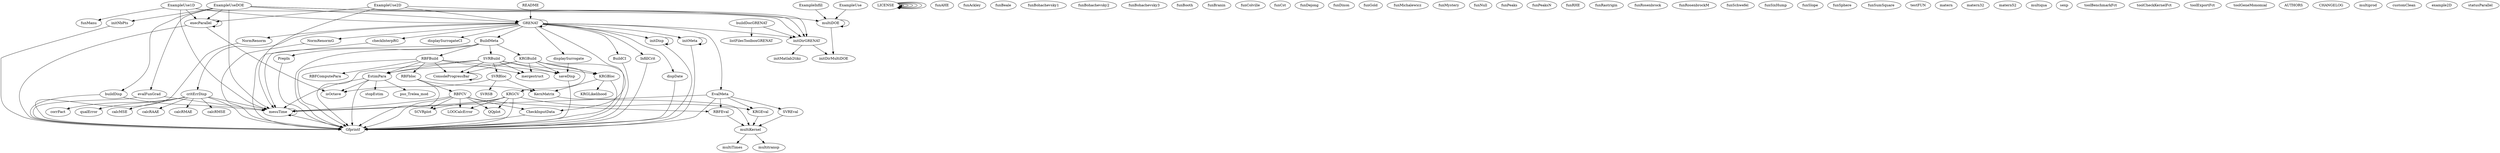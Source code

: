 /* Created by mdot for Matlab */
digraph m2html {
  ExampleUse1D -> GRENAT;
  ExampleUse1D -> funManu;
  ExampleUse1D -> initDirGRENAT;
  ExampleUse1D -> execParallel;
  ExampleUse1D -> mesuTime;
  ExampleUse2D -> GRENAT;
  ExampleUse2D -> initDirGRENAT;
  ExampleUse2D -> execParallel;
  ExampleUse2D -> mesuTime;
  ExampleUseDOE -> GRENAT;
  ExampleUseDOE -> initDirGRENAT;
  ExampleUseDOE -> initNbPts;
  ExampleUseDOE -> multiDOE;
  ExampleUseDOE -> buildDisp;
  ExampleUseDOE -> evalFunGrad;
  ExampleUseDOE -> execParallel;
  ExampleUseDOE -> mesuTime;
  GRENAT -> GRENAT;
  GRENAT -> initDirGRENAT;
  GRENAT -> BuildCI;
  GRENAT -> InfillCrit;
  GRENAT -> critErrDisp;
  GRENAT -> dispDate;
  GRENAT -> displaySurrogate;
  GRENAT -> displaySurrogateCI;
  GRENAT -> initDisp;
  GRENAT -> initMeta;
  GRENAT -> BuildMeta;
  GRENAT -> EvalMeta;
  GRENAT -> CheckInputData;
  GRENAT -> NormRenorm;
  GRENAT -> NormRenormG;
  GRENAT -> checkInterpRG;
  LICENSE -> LICENSE;
  LICENSE -> LICENSE;
  LICENSE -> LICENSE;
  README -> GRENAT;
  initDirGRENAT -> initMatlab2tikz;
  initDirGRENAT -> initDirMultiDOE;
  BuildCI -> Gfprintf;
  InfillCrit -> Gfprintf;
  critErrDisp -> calcMSE;
  critErrDisp -> calcRAAE;
  critErrDisp -> calcRMAE;
  critErrDisp -> calcRMSE;
  critErrDisp -> corrFact;
  critErrDisp -> qualError;
  critErrDisp -> Gfprintf;
  critErrDisp -> mesuTime;
  dispDate -> Gfprintf;
  displaySurrogate -> saveDisp;
  saveDisp -> Gfprintf;
  initDisp -> initDisp;
  initDisp -> Gfprintf;
  initMeta -> initMeta;
  initMeta -> Gfprintf;
  initNbPts -> Gfprintf;
  multiKernel -> multiTimes;
  multiKernel -> multitransp;
  ConsoleProgressBar -> ConsoleProgressBar;
  ExampleInfill -> multiDOE;
  ExampleUse -> multiDOE;
  LICENSE -> LICENSE;
  LICENSE -> LICENSE;
  LICENSE -> LICENSE;
  multiDOE -> initDirMultiDOE;
  multiDOE -> multiDOE;
  BuildMeta -> KRGBuild;
  BuildMeta -> PrepIn;
  BuildMeta -> RBFBuild;
  BuildMeta -> SVRBuild;
  BuildMeta -> Gfprintf;
  BuildMeta -> mesuTime;
  EstimPara -> pso_Trelea_mod;
  EstimPara -> stopEstim;
  EstimPara -> Gfprintf;
  EstimPara -> isOctave;
  EstimPara -> mesuTime;
  EvalMeta -> KRGEval;
  EvalMeta -> RBFEval;
  EvalMeta -> SVREval;
  EvalMeta -> Gfprintf;
  EvalMeta -> mesuTime;
  KRGBloc -> KRGLikelihood;
  KRGBloc -> KernMatrix;
  KRGBloc -> Gfprintf;
  KRGBuild -> saveDisp;
  KRGBuild -> ConsoleProgressBar;
  KRGBuild -> mergestruct;
  KRGBuild -> EstimPara;
  KRGBuild -> KRGBloc;
  KRGBuild -> KRGCV;
  KRGBuild -> Gfprintf;
  KRGCV -> LOOCalcError;
  KRGCV -> QQplot;
  KRGCV -> SCVRplot;
  KRGCV -> KRGEval;
  KRGCV -> Gfprintf;
  KRGCV -> mesuTime;
  KRGEval -> multiKernel;
  KernMatrix -> multiKernel;
  PrepIn -> Gfprintf;
  RBFBuild -> saveDisp;
  RBFBuild -> ConsoleProgressBar;
  RBFBuild -> mergestruct;
  RBFBuild -> EstimPara;
  RBFBuild -> RBFComputePara;
  RBFBuild -> RBFbloc;
  RBFBuild -> Gfprintf;
  RBFCV -> LOOCalcError;
  RBFCV -> QQplot;
  RBFCV -> SCVRplot;
  RBFCV -> RBFEval;
  RBFCV -> CheckInputData;
  RBFCV -> Gfprintf;
  RBFCV -> mesuTime;
  RBFEval -> multiKernel;
  RBFbloc -> KernMatrix;
  RBFbloc -> RBFCV;
  RBFbloc -> Gfprintf;
  SVRBloc -> KernMatrix;
  SVRBloc -> SVRSB;
  SVRBloc -> isOctave;
  SVRBuild -> saveDisp;
  SVRBuild -> ConsoleProgressBar;
  SVRBuild -> mergestruct;
  SVRBuild -> EstimPara;
  SVRBuild -> KRGBloc;
  SVRBuild -> SVRBloc;
  SVRBuild -> Gfprintf;
  SVREval -> multiKernel;
  CheckInputData -> Gfprintf;
  NormRenorm -> Gfprintf;
  NormRenormG -> Gfprintf;
  buildDisp -> Gfprintf;
  buildDisp -> mesuTime;
  buildDocGRENAT -> initDirGRENAT;
  buildDocGRENAT -> listFilesToolboxGRENAT;
  checkInterpRG -> Gfprintf;
  evalFunGrad -> Gfprintf;
  evalFunGrad -> mesuTime;
  execParallel -> Gfprintf;
  execParallel -> execParallel;
  execParallel -> isOctave;
  mesuTime -> Gfprintf;
  mesuTime -> mesuTime;

  ExampleUse1D [URL="GRENAT/ExampleUse1D.html"];
  ExampleUse2D [URL="GRENAT/ExampleUse2D.html"];
  ExampleUseDOE [URL="GRENAT/ExampleUseDOE.html"];
  GRENAT [URL="GRENAT/GRENAT.html"];
  LICENSE [URL="GRENAT/LICENSE.html"];
  README [URL="GRENAT/README.html"];
  funAHE [URL="GRENAT/funTest/funAHE.html"];
  funAckley [URL="GRENAT/funTest/funAckley.html"];
  funBeale [URL="GRENAT/funTest/funBeale.html"];
  funBohachevsky1 [URL="GRENAT/funTest/funBohachevsky1.html"];
  funBohachevsky2 [URL="GRENAT/funTest/funBohachevsky2.html"];
  funBohachevsky3 [URL="GRENAT/funTest/funBohachevsky3.html"];
  funBooth [URL="GRENAT/funTest/funBooth.html"];
  funBranin [URL="GRENAT/funTest/funBranin.html"];
  funColville [URL="GRENAT/funTest/funColville.html"];
  funCst [URL="GRENAT/funTest/funCst.html"];
  funDejong [URL="GRENAT/funTest/funDejong.html"];
  funDixon [URL="GRENAT/funTest/funDixon.html"];
  funGold [URL="GRENAT/funTest/funGold.html"];
  funManu [URL="GRENAT/funTest/funManu.html"];
  funMichalewicz [URL="GRENAT/funTest/funMichalewicz.html"];
  funMystery [URL="GRENAT/funTest/funMystery.html"];
  funNull [URL="GRENAT/funTest/funNull.html"];
  funPeaks [URL="GRENAT/funTest/funPeaks.html"];
  funPeaksN [URL="GRENAT/funTest/funPeaksN.html"];
  funRHE [URL="GRENAT/funTest/funRHE.html"];
  funRastrigin [URL="GRENAT/funTest/funRastrigin.html"];
  funRosenbrock [URL="GRENAT/funTest/funRosenbrock.html"];
  funRosenbrockM [URL="GRENAT/funTest/funRosenbrockM.html"];
  funSchwefel [URL="GRENAT/funTest/funSchwefel.html"];
  funSixHump [URL="GRENAT/funTest/funSixHump.html"];
  funSlope [URL="GRENAT/funTest/funSlope.html"];
  funSphere [URL="GRENAT/funTest/funSphere.html"];
  funSumSquare [URL="GRENAT/funTest/funSumSquare.html"];
  testFUN [URL="GRENAT/funTest/testFUN.html"];
  initDirGRENAT [URL="GRENAT/initDirGRENAT.html"];
  BuildCI [URL="GRENAT/src/crit/BuildCI.html"];
  InfillCrit [URL="GRENAT/src/crit/InfillCrit.html"];
  LOOCalcError [URL="GRENAT/src/crit/LOOCalcError.html"];
  calcMSE [URL="GRENAT/src/crit/calcMSE.html"];
  calcRAAE [URL="GRENAT/src/crit/calcRAAE.html"];
  calcRMAE [URL="GRENAT/src/crit/calcRMAE.html"];
  calcRMSE [URL="GRENAT/src/crit/calcRMSE.html"];
  corrFact [URL="GRENAT/src/crit/corrFact.html"];
  critErrDisp [URL="GRENAT/src/crit/critErrDisp.html"];
  qualError [URL="GRENAT/src/crit/qualError.html"];
  QQplot [URL="GRENAT/src/disp/QQplot.html"];
  SCVRplot [URL="GRENAT/src/disp/SCVRplot.html"];
  dispDate [URL="GRENAT/src/disp/dispDate.html"];
  displaySurrogate [URL="GRENAT/src/disp/displaySurrogate.html"];
  displaySurrogateCI [URL="GRENAT/src/disp/displaySurrogateCI.html"];
  saveDisp [URL="GRENAT/src/disp/saveDisp.html"];
  initDisp [URL="GRENAT/src/init/initDisp.html"];
  initMeta [URL="GRENAT/src/init/initMeta.html"];
  initNbPts [URL="GRENAT/src/init/initNbPts.html"];
  matern [URL="GRENAT/src/kernANDfun/matern.html"];
  matern32 [URL="GRENAT/src/kernANDfun/matern32.html"];
  matern52 [URL="GRENAT/src/kernANDfun/matern52.html"];
  multiKernel [URL="GRENAT/src/kernANDfun/multiKernel.html"];
  multiqua [URL="GRENAT/src/kernANDfun/multiqua.html"];
  sexp [URL="GRENAT/src/kernANDfun/sexp.html"];
  toolBenchmarkFct [URL="GRENAT/src/kernANDfun/toolBenchmarkFct.html"];
  toolCheckKernelFct [URL="GRENAT/src/kernANDfun/toolCheckKernelFct.html"];
  toolExportFct [URL="GRENAT/src/kernANDfun/toolExportFct.html"];
  toolGeneMonomial [URL="GRENAT/src/kernANDfun/toolGeneMonomial.html"];
  ConsoleProgressBar [URL="GRENAT/src/libs/ConsoleProgressBar.html"];
  pso_Trelea_mod [URL="GRENAT/src/libs/PSOt/pso_Trelea_mod.html"];
  initMatlab2tikz [URL="GRENAT/src/libs/initMatlab2tikz.html"];
  AUTHORS [URL="GRENAT/src/libs/matlab2tikz/AUTHORS.html"];
  CHANGELOG [URL="GRENAT/src/libs/matlab2tikz/CHANGELOG.html"];
  LICENSE [URL="GRENAT/src/libs/matlab2tikz/LICENSE.html"];
  README [URL="GRENAT/src/libs/matlab2tikz/README.html"];
  mergestruct [URL="GRENAT/src/libs/mergestruct.html"];
  multiTimes [URL="GRENAT/src/libs/multiTimes.html"];
  ExampleInfill [URL="GRENAT/src/libs/multidoe/ExampleInfill.html"];
  ExampleUse [URL="GRENAT/src/libs/multidoe/ExampleUse.html"];
  LICENSE [URL="GRENAT/src/libs/multidoe/LICENSE.html"];
  README [URL="GRENAT/src/libs/multidoe/README.html"];
  initDirMultiDOE [URL="GRENAT/src/libs/multidoe/initDirMultiDOE.html"];
  multiDOE [URL="GRENAT/src/libs/multidoe/multiDOE.html"];
  multiprod [URL="GRENAT/src/libs/multiprod.html"];
  multitransp [URL="GRENAT/src/libs/multitransp.html"];
  BuildMeta [URL="GRENAT/src/surrogate/BuildMeta.html"];
  EstimPara [URL="GRENAT/src/surrogate/EstimPara.html"];
  EvalMeta [URL="GRENAT/src/surrogate/EvalMeta.html"];
  KRGBloc [URL="GRENAT/src/surrogate/KRGBloc.html"];
  KRGBuild [URL="GRENAT/src/surrogate/KRGBuild.html"];
  KRGCV [URL="GRENAT/src/surrogate/KRGCV.html"];
  KRGEval [URL="GRENAT/src/surrogate/KRGEval.html"];
  KRGLikelihood [URL="GRENAT/src/surrogate/KRGLikelihood.html"];
  KernMatrix [URL="GRENAT/src/surrogate/KernMatrix.html"];
  PrepIn [URL="GRENAT/src/surrogate/PrepIn.html"];
  RBFBuild [URL="GRENAT/src/surrogate/RBFBuild.html"];
  RBFCV [URL="GRENAT/src/surrogate/RBFCV.html"];
  RBFComputePara [URL="GRENAT/src/surrogate/RBFComputePara.html"];
  RBFEval [URL="GRENAT/src/surrogate/RBFEval.html"];
  RBFbloc [URL="GRENAT/src/surrogate/RBFbloc.html"];
  SVRBloc [URL="GRENAT/src/surrogate/SVRBloc.html"];
  SVRBuild [URL="GRENAT/src/surrogate/SVRBuild.html"];
  SVREval [URL="GRENAT/src/surrogate/SVREval.html"];
  SVRSB [URL="GRENAT/src/surrogate/SVRSB.html"];
  stopEstim [URL="GRENAT/src/surrogate/stopEstim.html"];
  CheckInputData [URL="GRENAT/src/various/CheckInputData.html"];
  Gfprintf [URL="GRENAT/src/various/Gfprintf.html"];
  NormRenorm [URL="GRENAT/src/various/NormRenorm.html"];
  NormRenormG [URL="GRENAT/src/various/NormRenormG.html"];
  buildDisp [URL="GRENAT/src/various/buildDisp.html"];
  buildDocGRENAT [URL="GRENAT/src/various/buildDocGRENAT.html"];
  checkInterpRG [URL="GRENAT/src/various/checkInterpRG.html"];
  customClean [URL="GRENAT/src/various/customClean.html"];
  evalFunGrad [URL="GRENAT/src/various/evalFunGrad.html"];
  example2D [URL="GRENAT/src/various/example2D.html"];
  execParallel [URL="GRENAT/src/various/execParallel.html"];
  isOctave [URL="GRENAT/src/various/isOctave.html"];
  listFilesToolboxGRENAT [URL="GRENAT/src/various/listFilesToolboxGRENAT.html"];
  mesuTime [URL="GRENAT/src/various/mesuTime.html"];
  statusParallel [URL="GRENAT/src/various/statusParallel.html"];
}